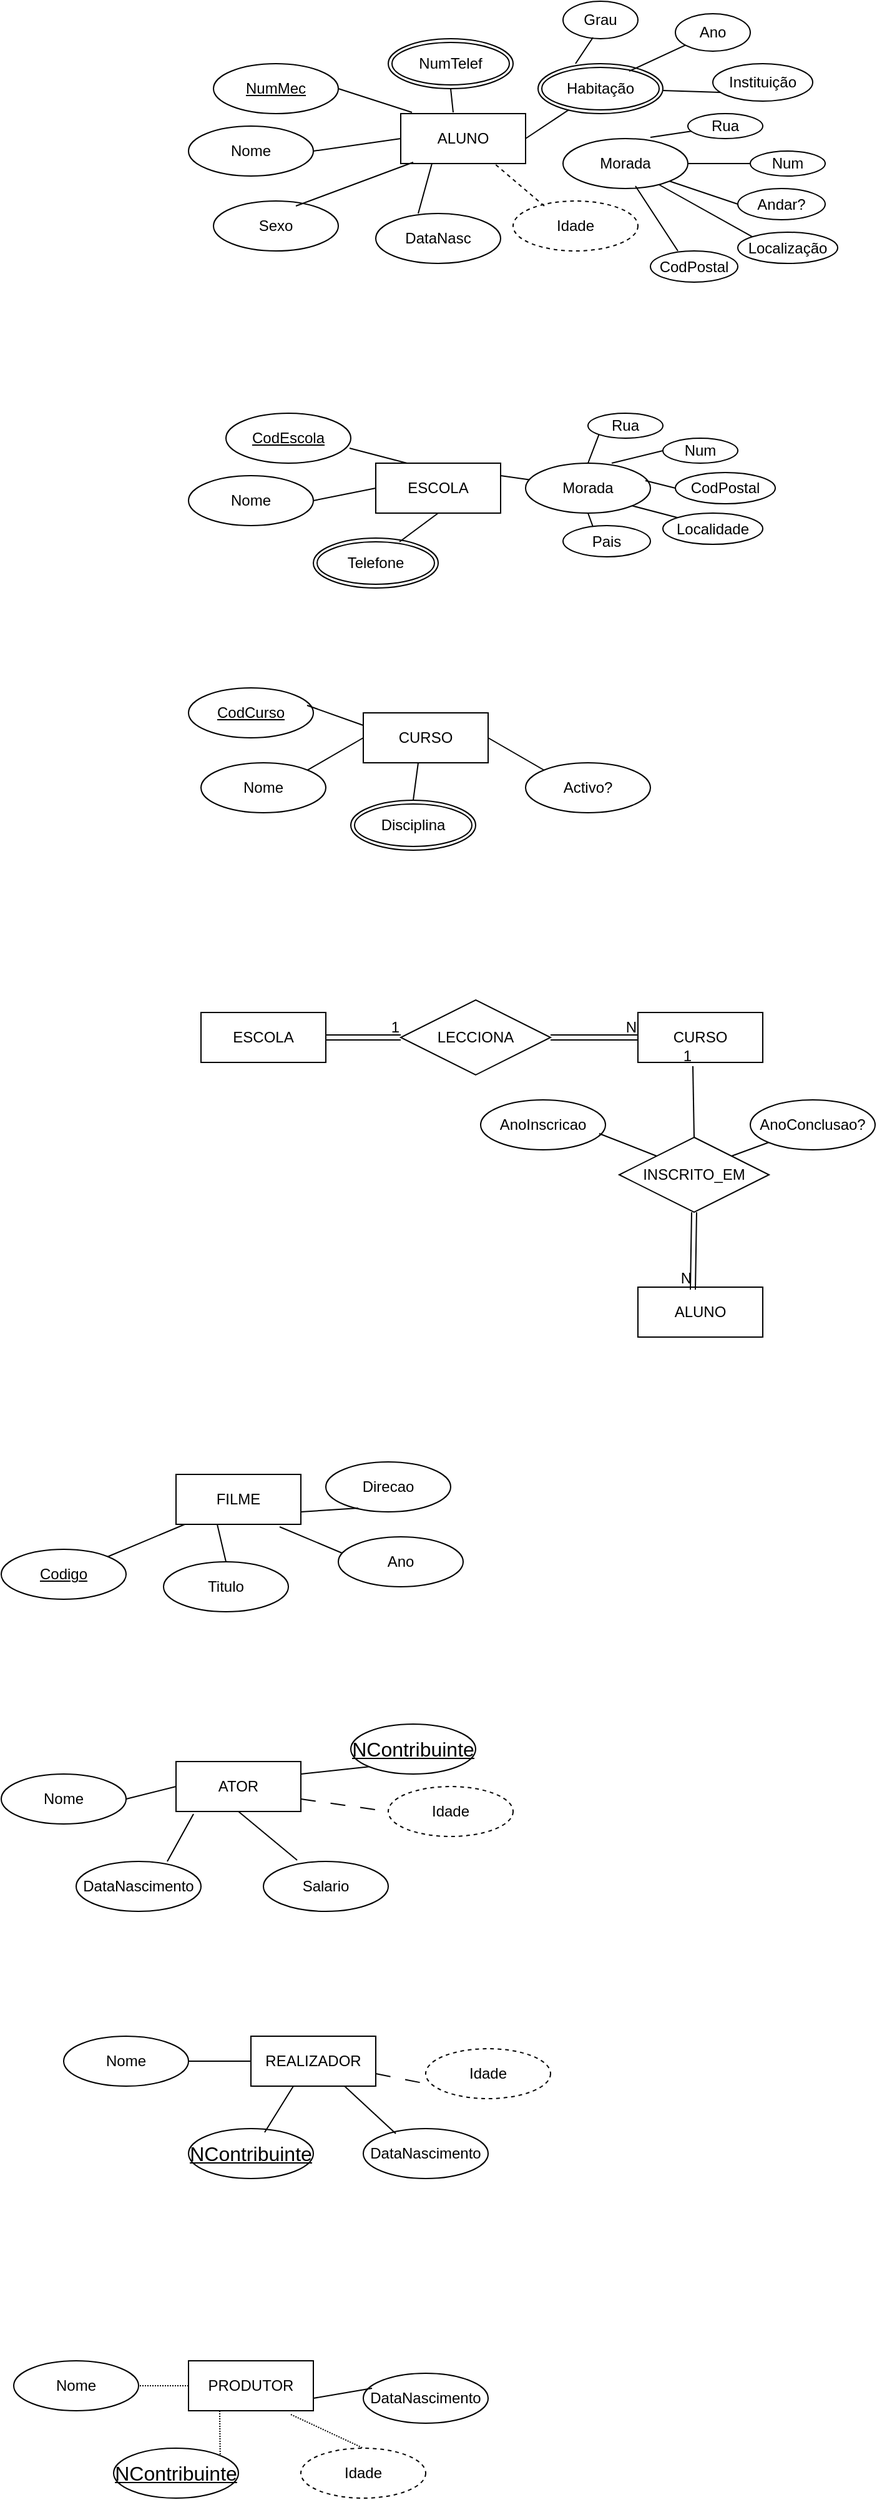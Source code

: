<mxfile version="24.7.17">
  <diagram name="Página-1" id="747kYmP7P1TnrGPusPLh">
    <mxGraphModel dx="1194" dy="760" grid="1" gridSize="10" guides="1" tooltips="1" connect="1" arrows="1" fold="1" page="1" pageScale="1" pageWidth="827" pageHeight="1169" math="0" shadow="0">
      <root>
        <mxCell id="0" />
        <mxCell id="1" parent="0" />
        <mxCell id="xxD-maHfD_Tf92AxqEWz-1" value="ALUNO" style="whiteSpace=wrap;html=1;align=center;" parent="1" vertex="1">
          <mxGeometry x="350" y="120" width="100" height="40" as="geometry" />
        </mxCell>
        <mxCell id="xxD-maHfD_Tf92AxqEWz-2" value="Nome" style="ellipse;whiteSpace=wrap;html=1;align=center;" parent="1" vertex="1">
          <mxGeometry x="180" y="130" width="100" height="40" as="geometry" />
        </mxCell>
        <mxCell id="xxD-maHfD_Tf92AxqEWz-3" value="NumMec" style="ellipse;whiteSpace=wrap;html=1;align=center;fontStyle=4;" parent="1" vertex="1">
          <mxGeometry x="200" y="80" width="100" height="40" as="geometry" />
        </mxCell>
        <mxCell id="xxD-maHfD_Tf92AxqEWz-5" value="Sexo" style="ellipse;whiteSpace=wrap;html=1;align=center;" parent="1" vertex="1">
          <mxGeometry x="200" y="190" width="100" height="40" as="geometry" />
        </mxCell>
        <mxCell id="xxD-maHfD_Tf92AxqEWz-6" value="DataNasc" style="ellipse;whiteSpace=wrap;html=1;align=center;" parent="1" vertex="1">
          <mxGeometry x="330" y="200" width="100" height="40" as="geometry" />
        </mxCell>
        <mxCell id="xxD-maHfD_Tf92AxqEWz-12" value="" style="endArrow=none;html=1;rounded=0;entryX=0;entryY=0.5;entryDx=0;entryDy=0;exitX=1;exitY=0.5;exitDx=0;exitDy=0;" parent="1" source="xxD-maHfD_Tf92AxqEWz-2" target="xxD-maHfD_Tf92AxqEWz-1" edge="1">
          <mxGeometry relative="1" as="geometry">
            <mxPoint x="260" y="180" as="sourcePoint" />
            <mxPoint x="420" y="180" as="targetPoint" />
          </mxGeometry>
        </mxCell>
        <mxCell id="xxD-maHfD_Tf92AxqEWz-14" value="" style="endArrow=none;html=1;rounded=0;exitX=0.66;exitY=0.1;exitDx=0;exitDy=0;exitPerimeter=0;entryX=0.1;entryY=0.975;entryDx=0;entryDy=0;entryPerimeter=0;" parent="1" source="xxD-maHfD_Tf92AxqEWz-5" target="xxD-maHfD_Tf92AxqEWz-1" edge="1">
          <mxGeometry relative="1" as="geometry">
            <mxPoint x="327.5" y="266" as="sourcePoint" />
            <mxPoint x="472.5" y="220" as="targetPoint" />
          </mxGeometry>
        </mxCell>
        <mxCell id="xxD-maHfD_Tf92AxqEWz-15" value="" style="endArrow=none;html=1;rounded=0;exitX=0.34;exitY=0;exitDx=0;exitDy=0;exitPerimeter=0;entryX=0.25;entryY=1;entryDx=0;entryDy=0;" parent="1" source="xxD-maHfD_Tf92AxqEWz-6" target="xxD-maHfD_Tf92AxqEWz-1" edge="1">
          <mxGeometry relative="1" as="geometry">
            <mxPoint x="519" y="220" as="sourcePoint" />
            <mxPoint x="490" y="140" as="targetPoint" />
          </mxGeometry>
        </mxCell>
        <mxCell id="xxD-maHfD_Tf92AxqEWz-16" value="" style="endArrow=none;html=1;rounded=0;entryX=0.09;entryY=-0.025;entryDx=0;entryDy=0;entryPerimeter=0;exitX=1;exitY=0.5;exitDx=0;exitDy=0;" parent="1" source="xxD-maHfD_Tf92AxqEWz-3" target="xxD-maHfD_Tf92AxqEWz-1" edge="1">
          <mxGeometry relative="1" as="geometry">
            <mxPoint x="260" y="230" as="sourcePoint" />
            <mxPoint x="271" y="150" as="targetPoint" />
          </mxGeometry>
        </mxCell>
        <mxCell id="xxD-maHfD_Tf92AxqEWz-19" value="Idade" style="ellipse;whiteSpace=wrap;html=1;align=center;dashed=1;" parent="1" vertex="1">
          <mxGeometry x="440" y="190" width="100" height="40" as="geometry" />
        </mxCell>
        <mxCell id="xxD-maHfD_Tf92AxqEWz-20" value="" style="endArrow=none;html=1;rounded=0;exitX=0.25;exitY=0.1;exitDx=0;exitDy=0;exitPerimeter=0;entryX=0.75;entryY=1;entryDx=0;entryDy=0;dashed=1;" parent="1" source="xxD-maHfD_Tf92AxqEWz-19" target="xxD-maHfD_Tf92AxqEWz-1" edge="1">
          <mxGeometry relative="1" as="geometry">
            <mxPoint x="470" y="200" as="sourcePoint" />
            <mxPoint x="481" y="160" as="targetPoint" />
          </mxGeometry>
        </mxCell>
        <mxCell id="xxD-maHfD_Tf92AxqEWz-21" value="NumTelef" style="ellipse;shape=doubleEllipse;margin=3;whiteSpace=wrap;html=1;align=center;" parent="1" vertex="1">
          <mxGeometry x="340" y="60" width="100" height="40" as="geometry" />
        </mxCell>
        <mxCell id="xxD-maHfD_Tf92AxqEWz-22" value="" style="endArrow=none;html=1;rounded=0;entryX=0.42;entryY=-0.025;entryDx=0;entryDy=0;entryPerimeter=0;exitX=0.5;exitY=1;exitDx=0;exitDy=0;" parent="1" source="xxD-maHfD_Tf92AxqEWz-21" target="xxD-maHfD_Tf92AxqEWz-1" edge="1">
          <mxGeometry relative="1" as="geometry">
            <mxPoint x="400" y="110" as="sourcePoint" />
            <mxPoint x="459" y="129" as="targetPoint" />
          </mxGeometry>
        </mxCell>
        <mxCell id="xxD-maHfD_Tf92AxqEWz-23" value="Habitação" style="ellipse;shape=doubleEllipse;margin=3;whiteSpace=wrap;html=1;align=center;" parent="1" vertex="1">
          <mxGeometry x="460" y="80" width="100" height="40" as="geometry" />
        </mxCell>
        <mxCell id="xxD-maHfD_Tf92AxqEWz-24" value="Grau" style="ellipse;whiteSpace=wrap;html=1;align=center;" parent="1" vertex="1">
          <mxGeometry x="480" y="30" width="60" height="30" as="geometry" />
        </mxCell>
        <mxCell id="xxD-maHfD_Tf92AxqEWz-25" value="Ano" style="ellipse;whiteSpace=wrap;html=1;align=center;" parent="1" vertex="1">
          <mxGeometry x="570" y="40" width="60" height="30" as="geometry" />
        </mxCell>
        <mxCell id="xxD-maHfD_Tf92AxqEWz-26" value="Instituição" style="ellipse;whiteSpace=wrap;html=1;align=center;" parent="1" vertex="1">
          <mxGeometry x="600" y="80" width="80" height="30" as="geometry" />
        </mxCell>
        <mxCell id="xxD-maHfD_Tf92AxqEWz-28" value="" style="endArrow=none;html=1;rounded=0;exitX=1;exitY=0.5;exitDx=0;exitDy=0;" parent="1" source="xxD-maHfD_Tf92AxqEWz-1" target="xxD-maHfD_Tf92AxqEWz-23" edge="1">
          <mxGeometry relative="1" as="geometry">
            <mxPoint x="466" y="150" as="sourcePoint" />
            <mxPoint x="560" y="115" as="targetPoint" />
          </mxGeometry>
        </mxCell>
        <mxCell id="xxD-maHfD_Tf92AxqEWz-29" value="" style="endArrow=none;html=1;rounded=0;exitX=0.3;exitY=0;exitDx=0;exitDy=0;entryX=0.4;entryY=0.967;entryDx=0;entryDy=0;entryPerimeter=0;exitPerimeter=0;" parent="1" source="xxD-maHfD_Tf92AxqEWz-23" target="xxD-maHfD_Tf92AxqEWz-24" edge="1">
          <mxGeometry relative="1" as="geometry">
            <mxPoint x="500" y="85" as="sourcePoint" />
            <mxPoint x="530" y="62" as="targetPoint" />
          </mxGeometry>
        </mxCell>
        <mxCell id="xxD-maHfD_Tf92AxqEWz-30" value="" style="endArrow=none;html=1;rounded=0;exitX=0.73;exitY=0.15;exitDx=0;exitDy=0;exitPerimeter=0;" parent="1" source="xxD-maHfD_Tf92AxqEWz-23" target="xxD-maHfD_Tf92AxqEWz-25" edge="1">
          <mxGeometry relative="1" as="geometry">
            <mxPoint x="538" y="85" as="sourcePoint" />
            <mxPoint x="560" y="64" as="targetPoint" />
          </mxGeometry>
        </mxCell>
        <mxCell id="xxD-maHfD_Tf92AxqEWz-31" value="" style="endArrow=none;html=1;rounded=0;entryX=0.075;entryY=0.767;entryDx=0;entryDy=0;entryPerimeter=0;" parent="1" source="xxD-maHfD_Tf92AxqEWz-23" target="xxD-maHfD_Tf92AxqEWz-26" edge="1">
          <mxGeometry relative="1" as="geometry">
            <mxPoint x="543" y="135" as="sourcePoint" />
            <mxPoint x="593" y="115" as="targetPoint" />
          </mxGeometry>
        </mxCell>
        <mxCell id="xxD-maHfD_Tf92AxqEWz-32" value="Morada" style="ellipse;whiteSpace=wrap;html=1;align=center;" parent="1" vertex="1">
          <mxGeometry x="480" y="140" width="100" height="40" as="geometry" />
        </mxCell>
        <mxCell id="xxD-maHfD_Tf92AxqEWz-33" value="Rua" style="ellipse;whiteSpace=wrap;html=1;align=center;" parent="1" vertex="1">
          <mxGeometry x="580" y="120" width="60" height="20" as="geometry" />
        </mxCell>
        <mxCell id="xxD-maHfD_Tf92AxqEWz-34" value="Num" style="ellipse;whiteSpace=wrap;html=1;align=center;" parent="1" vertex="1">
          <mxGeometry x="630" y="150" width="60" height="20" as="geometry" />
        </mxCell>
        <mxCell id="xxD-maHfD_Tf92AxqEWz-35" value="Andar?" style="ellipse;whiteSpace=wrap;html=1;align=center;" parent="1" vertex="1">
          <mxGeometry x="620" y="180" width="70" height="25" as="geometry" />
        </mxCell>
        <mxCell id="xxD-maHfD_Tf92AxqEWz-37" value="" style="endArrow=none;html=1;rounded=0;exitX=0.7;exitY=-0.025;exitDx=0;exitDy=0;exitPerimeter=0;" parent="1" source="xxD-maHfD_Tf92AxqEWz-32" target="xxD-maHfD_Tf92AxqEWz-33" edge="1">
          <mxGeometry relative="1" as="geometry">
            <mxPoint x="560" y="148.5" as="sourcePoint" />
            <mxPoint x="588" y="151.5" as="targetPoint" />
          </mxGeometry>
        </mxCell>
        <mxCell id="xxD-maHfD_Tf92AxqEWz-39" value="" style="endArrow=none;html=1;rounded=0;entryX=0;entryY=0.5;entryDx=0;entryDy=0;exitX=1;exitY=0.5;exitDx=0;exitDy=0;" parent="1" source="xxD-maHfD_Tf92AxqEWz-32" target="xxD-maHfD_Tf92AxqEWz-34" edge="1">
          <mxGeometry relative="1" as="geometry">
            <mxPoint x="580" y="167" as="sourcePoint" />
            <mxPoint x="608" y="170" as="targetPoint" />
          </mxGeometry>
        </mxCell>
        <mxCell id="xxD-maHfD_Tf92AxqEWz-40" value="" style="endArrow=none;html=1;rounded=0;entryX=0;entryY=0.5;entryDx=0;entryDy=0;exitX=1;exitY=1;exitDx=0;exitDy=0;" parent="1" source="xxD-maHfD_Tf92AxqEWz-32" target="xxD-maHfD_Tf92AxqEWz-35" edge="1">
          <mxGeometry relative="1" as="geometry">
            <mxPoint x="570" y="177" as="sourcePoint" />
            <mxPoint x="598" y="180" as="targetPoint" />
          </mxGeometry>
        </mxCell>
        <mxCell id="xxD-maHfD_Tf92AxqEWz-41" value="Localização" style="ellipse;whiteSpace=wrap;html=1;align=center;" parent="1" vertex="1">
          <mxGeometry x="620" y="215" width="80" height="25" as="geometry" />
        </mxCell>
        <mxCell id="xxD-maHfD_Tf92AxqEWz-42" value="CodPostal" style="ellipse;whiteSpace=wrap;html=1;align=center;" parent="1" vertex="1">
          <mxGeometry x="550" y="230" width="70" height="25" as="geometry" />
        </mxCell>
        <mxCell id="xxD-maHfD_Tf92AxqEWz-43" value="" style="endArrow=none;html=1;rounded=0;entryX=0;entryY=0;entryDx=0;entryDy=0;exitX=0.77;exitY=0.925;exitDx=0;exitDy=0;exitPerimeter=0;" parent="1" source="xxD-maHfD_Tf92AxqEWz-32" target="xxD-maHfD_Tf92AxqEWz-41" edge="1">
          <mxGeometry relative="1" as="geometry">
            <mxPoint x="557.5" y="181" as="sourcePoint" />
            <mxPoint x="612.5" y="200" as="targetPoint" />
          </mxGeometry>
        </mxCell>
        <mxCell id="xxD-maHfD_Tf92AxqEWz-44" value="" style="endArrow=none;html=1;rounded=0;entryX=0.314;entryY=0;entryDx=0;entryDy=0;exitX=0.58;exitY=0.95;exitDx=0;exitDy=0;exitPerimeter=0;entryPerimeter=0;" parent="1" source="xxD-maHfD_Tf92AxqEWz-32" target="xxD-maHfD_Tf92AxqEWz-42" edge="1">
          <mxGeometry relative="1" as="geometry">
            <mxPoint x="560" y="205" as="sourcePoint" />
            <mxPoint x="615" y="224" as="targetPoint" />
          </mxGeometry>
        </mxCell>
        <mxCell id="xxD-maHfD_Tf92AxqEWz-45" value="ESCOLA" style="whiteSpace=wrap;html=1;align=center;" parent="1" vertex="1">
          <mxGeometry x="330" y="400" width="100" height="40" as="geometry" />
        </mxCell>
        <mxCell id="xxD-maHfD_Tf92AxqEWz-46" value="CodEscola" style="ellipse;whiteSpace=wrap;html=1;align=center;fontStyle=4;" parent="1" vertex="1">
          <mxGeometry x="210" y="360" width="100" height="40" as="geometry" />
        </mxCell>
        <mxCell id="xxD-maHfD_Tf92AxqEWz-47" value="Nome" style="ellipse;whiteSpace=wrap;html=1;align=center;" parent="1" vertex="1">
          <mxGeometry x="180" y="410" width="100" height="40" as="geometry" />
        </mxCell>
        <mxCell id="xxD-maHfD_Tf92AxqEWz-48" value="Telefone" style="ellipse;shape=doubleEllipse;margin=3;whiteSpace=wrap;html=1;align=center;" parent="1" vertex="1">
          <mxGeometry x="280" y="460" width="100" height="40" as="geometry" />
        </mxCell>
        <mxCell id="xxD-maHfD_Tf92AxqEWz-49" value="Morada" style="ellipse;whiteSpace=wrap;html=1;align=center;" parent="1" vertex="1">
          <mxGeometry x="450" y="400" width="100" height="40" as="geometry" />
        </mxCell>
        <mxCell id="xxD-maHfD_Tf92AxqEWz-50" value="Rua" style="ellipse;whiteSpace=wrap;html=1;align=center;" parent="1" vertex="1">
          <mxGeometry x="500" y="360" width="60" height="20" as="geometry" />
        </mxCell>
        <mxCell id="xxD-maHfD_Tf92AxqEWz-51" value="Num" style="ellipse;whiteSpace=wrap;html=1;align=center;" parent="1" vertex="1">
          <mxGeometry x="560" y="380" width="60" height="20" as="geometry" />
        </mxCell>
        <mxCell id="xxD-maHfD_Tf92AxqEWz-52" value="CodPostal" style="ellipse;whiteSpace=wrap;html=1;align=center;" parent="1" vertex="1">
          <mxGeometry x="570" y="407.5" width="80" height="25" as="geometry" />
        </mxCell>
        <mxCell id="xxD-maHfD_Tf92AxqEWz-54" value="Localidade" style="ellipse;whiteSpace=wrap;html=1;align=center;" parent="1" vertex="1">
          <mxGeometry x="560" y="440" width="80" height="25" as="geometry" />
        </mxCell>
        <mxCell id="xxD-maHfD_Tf92AxqEWz-55" value="Pais" style="ellipse;whiteSpace=wrap;html=1;align=center;" parent="1" vertex="1">
          <mxGeometry x="480" y="450" width="70" height="25" as="geometry" />
        </mxCell>
        <mxCell id="xxD-maHfD_Tf92AxqEWz-56" value="CURSO" style="whiteSpace=wrap;html=1;align=center;" parent="1" vertex="1">
          <mxGeometry x="320" y="600" width="100" height="40" as="geometry" />
        </mxCell>
        <mxCell id="xxD-maHfD_Tf92AxqEWz-57" value="CodCurso" style="ellipse;whiteSpace=wrap;html=1;align=center;fontStyle=4;" parent="1" vertex="1">
          <mxGeometry x="180" y="580" width="100" height="40" as="geometry" />
        </mxCell>
        <mxCell id="xxD-maHfD_Tf92AxqEWz-58" value="Nome" style="ellipse;whiteSpace=wrap;html=1;align=center;" parent="1" vertex="1">
          <mxGeometry x="190" y="640" width="100" height="40" as="geometry" />
        </mxCell>
        <mxCell id="xxD-maHfD_Tf92AxqEWz-59" value="Disciplina" style="ellipse;shape=doubleEllipse;margin=3;whiteSpace=wrap;html=1;align=center;" parent="1" vertex="1">
          <mxGeometry x="310" y="670" width="100" height="40" as="geometry" />
        </mxCell>
        <mxCell id="xxD-maHfD_Tf92AxqEWz-60" value="Activo?" style="ellipse;whiteSpace=wrap;html=1;align=center;" parent="1" vertex="1">
          <mxGeometry x="450" y="640" width="100" height="40" as="geometry" />
        </mxCell>
        <mxCell id="xxD-maHfD_Tf92AxqEWz-61" value="" style="endArrow=none;html=1;rounded=0;entryX=0.25;entryY=0;entryDx=0;entryDy=0;exitX=0.99;exitY=0.7;exitDx=0;exitDy=0;exitPerimeter=0;" parent="1" source="xxD-maHfD_Tf92AxqEWz-46" target="xxD-maHfD_Tf92AxqEWz-45" edge="1">
          <mxGeometry relative="1" as="geometry">
            <mxPoint x="190" y="407.5" as="sourcePoint" />
            <mxPoint x="350" y="407.5" as="targetPoint" />
          </mxGeometry>
        </mxCell>
        <mxCell id="xxD-maHfD_Tf92AxqEWz-62" value="" style="endArrow=none;html=1;rounded=0;exitX=1;exitY=0.25;exitDx=0;exitDy=0;" parent="1" source="xxD-maHfD_Tf92AxqEWz-45" target="xxD-maHfD_Tf92AxqEWz-49" edge="1">
          <mxGeometry relative="1" as="geometry">
            <mxPoint x="420" y="420.5" as="sourcePoint" />
            <mxPoint x="466" y="432.5" as="targetPoint" />
          </mxGeometry>
        </mxCell>
        <mxCell id="xxD-maHfD_Tf92AxqEWz-63" value="" style="endArrow=none;html=1;rounded=0;entryX=0.5;entryY=1;entryDx=0;entryDy=0;exitX=0.69;exitY=0.075;exitDx=0;exitDy=0;exitPerimeter=0;" parent="1" source="xxD-maHfD_Tf92AxqEWz-48" target="xxD-maHfD_Tf92AxqEWz-45" edge="1">
          <mxGeometry relative="1" as="geometry">
            <mxPoint x="364" y="456.5" as="sourcePoint" />
            <mxPoint x="410" y="468.5" as="targetPoint" />
          </mxGeometry>
        </mxCell>
        <mxCell id="xxD-maHfD_Tf92AxqEWz-64" value="" style="endArrow=none;html=1;rounded=0;entryX=0;entryY=0.5;entryDx=0;entryDy=0;exitX=1;exitY=0.5;exitDx=0;exitDy=0;" parent="1" source="xxD-maHfD_Tf92AxqEWz-47" target="xxD-maHfD_Tf92AxqEWz-45" edge="1">
          <mxGeometry relative="1" as="geometry">
            <mxPoint x="294" y="432.5" as="sourcePoint" />
            <mxPoint x="340" y="444.5" as="targetPoint" />
            <Array as="points" />
          </mxGeometry>
        </mxCell>
        <mxCell id="xxD-maHfD_Tf92AxqEWz-65" value="" style="endArrow=none;html=1;rounded=0;exitX=0;exitY=1;exitDx=0;exitDy=0;entryX=0.5;entryY=0;entryDx=0;entryDy=0;" parent="1" source="xxD-maHfD_Tf92AxqEWz-50" target="xxD-maHfD_Tf92AxqEWz-49" edge="1">
          <mxGeometry relative="1" as="geometry">
            <mxPoint x="488.5" y="388.5" as="sourcePoint" />
            <mxPoint x="511.5" y="391.5" as="targetPoint" />
          </mxGeometry>
        </mxCell>
        <mxCell id="xxD-maHfD_Tf92AxqEWz-66" value="" style="endArrow=none;html=1;rounded=0;exitX=0.5;exitY=1;exitDx=0;exitDy=0;entryX=0.343;entryY=0.04;entryDx=0;entryDy=0;entryPerimeter=0;" parent="1" source="xxD-maHfD_Tf92AxqEWz-49" target="xxD-maHfD_Tf92AxqEWz-55" edge="1">
          <mxGeometry relative="1" as="geometry">
            <mxPoint x="480" y="447" as="sourcePoint" />
            <mxPoint x="503" y="450" as="targetPoint" />
          </mxGeometry>
        </mxCell>
        <mxCell id="xxD-maHfD_Tf92AxqEWz-67" value="" style="endArrow=none;html=1;rounded=0;exitX=0;exitY=0.5;exitDx=0;exitDy=0;entryX=0.69;entryY=0;entryDx=0;entryDy=0;entryPerimeter=0;" parent="1" source="xxD-maHfD_Tf92AxqEWz-51" target="xxD-maHfD_Tf92AxqEWz-49" edge="1">
          <mxGeometry relative="1" as="geometry">
            <mxPoint x="519" y="387" as="sourcePoint" />
            <mxPoint x="510" y="410" as="targetPoint" />
          </mxGeometry>
        </mxCell>
        <mxCell id="xxD-maHfD_Tf92AxqEWz-68" value="" style="endArrow=none;html=1;rounded=0;exitX=0;exitY=0.5;exitDx=0;exitDy=0;entryX=0.96;entryY=0.35;entryDx=0;entryDy=0;entryPerimeter=0;" parent="1" source="xxD-maHfD_Tf92AxqEWz-52" target="xxD-maHfD_Tf92AxqEWz-49" edge="1">
          <mxGeometry relative="1" as="geometry">
            <mxPoint x="570" y="400" as="sourcePoint" />
            <mxPoint x="529" y="410" as="targetPoint" />
          </mxGeometry>
        </mxCell>
        <mxCell id="xxD-maHfD_Tf92AxqEWz-69" value="" style="endArrow=none;html=1;rounded=0;exitX=0;exitY=0;exitDx=0;exitDy=0;entryX=1;entryY=1;entryDx=0;entryDy=0;" parent="1" source="xxD-maHfD_Tf92AxqEWz-54" target="xxD-maHfD_Tf92AxqEWz-49" edge="1">
          <mxGeometry relative="1" as="geometry">
            <mxPoint x="580" y="430" as="sourcePoint" />
            <mxPoint x="556" y="424" as="targetPoint" />
          </mxGeometry>
        </mxCell>
        <mxCell id="xxD-maHfD_Tf92AxqEWz-70" value="" style="endArrow=none;html=1;rounded=0;entryX=0;entryY=0.25;entryDx=0;entryDy=0;exitX=0.95;exitY=0.35;exitDx=0;exitDy=0;exitPerimeter=0;" parent="1" source="xxD-maHfD_Tf92AxqEWz-57" target="xxD-maHfD_Tf92AxqEWz-56" edge="1">
          <mxGeometry relative="1" as="geometry">
            <mxPoint x="280" y="600" as="sourcePoint" />
            <mxPoint x="330" y="590" as="targetPoint" />
            <Array as="points" />
          </mxGeometry>
        </mxCell>
        <mxCell id="xxD-maHfD_Tf92AxqEWz-71" value="" style="endArrow=none;html=1;rounded=0;entryX=0;entryY=0.5;entryDx=0;entryDy=0;exitX=1;exitY=0;exitDx=0;exitDy=0;" parent="1" source="xxD-maHfD_Tf92AxqEWz-58" target="xxD-maHfD_Tf92AxqEWz-56" edge="1">
          <mxGeometry relative="1" as="geometry">
            <mxPoint x="285" y="604" as="sourcePoint" />
            <mxPoint x="330" y="620" as="targetPoint" />
            <Array as="points" />
          </mxGeometry>
        </mxCell>
        <mxCell id="xxD-maHfD_Tf92AxqEWz-72" value="" style="endArrow=none;html=1;rounded=0;entryX=0.44;entryY=1;entryDx=0;entryDy=0;exitX=0.5;exitY=0;exitDx=0;exitDy=0;entryPerimeter=0;" parent="1" source="xxD-maHfD_Tf92AxqEWz-59" target="xxD-maHfD_Tf92AxqEWz-56" edge="1">
          <mxGeometry relative="1" as="geometry">
            <mxPoint x="285" y="656" as="sourcePoint" />
            <mxPoint x="330" y="630" as="targetPoint" />
            <Array as="points" />
          </mxGeometry>
        </mxCell>
        <mxCell id="xxD-maHfD_Tf92AxqEWz-73" value="" style="endArrow=none;html=1;rounded=0;entryX=1;entryY=0.5;entryDx=0;entryDy=0;" parent="1" target="xxD-maHfD_Tf92AxqEWz-56" edge="1">
          <mxGeometry relative="1" as="geometry">
            <mxPoint x="465" y="646" as="sourcePoint" />
            <mxPoint x="374" y="650" as="targetPoint" />
            <Array as="points" />
          </mxGeometry>
        </mxCell>
        <mxCell id="IsU2ZAJ53OdZVp_Fnoo3-3" value="CURSO" style="whiteSpace=wrap;html=1;align=center;" parent="1" vertex="1">
          <mxGeometry x="540" y="840" width="100" height="40" as="geometry" />
        </mxCell>
        <mxCell id="IsU2ZAJ53OdZVp_Fnoo3-4" value="ESCOLA" style="whiteSpace=wrap;html=1;align=center;" parent="1" vertex="1">
          <mxGeometry x="190" y="840" width="100" height="40" as="geometry" />
        </mxCell>
        <mxCell id="IsU2ZAJ53OdZVp_Fnoo3-5" value="LECCIONA" style="shape=rhombus;perimeter=rhombusPerimeter;whiteSpace=wrap;html=1;align=center;" parent="1" vertex="1">
          <mxGeometry x="350" y="830" width="120" height="60" as="geometry" />
        </mxCell>
        <mxCell id="IsU2ZAJ53OdZVp_Fnoo3-6" value="INSCRITO_EM" style="shape=rhombus;perimeter=rhombusPerimeter;whiteSpace=wrap;html=1;align=center;" parent="1" vertex="1">
          <mxGeometry x="525" y="940" width="120" height="60" as="geometry" />
        </mxCell>
        <mxCell id="IsU2ZAJ53OdZVp_Fnoo3-7" value="AnoInscricao" style="ellipse;whiteSpace=wrap;html=1;align=center;" parent="1" vertex="1">
          <mxGeometry x="414" y="910" width="100" height="40" as="geometry" />
        </mxCell>
        <mxCell id="IsU2ZAJ53OdZVp_Fnoo3-8" value="AnoConclusao?" style="ellipse;whiteSpace=wrap;html=1;align=center;" parent="1" vertex="1">
          <mxGeometry x="630" y="910" width="100" height="40" as="geometry" />
        </mxCell>
        <mxCell id="IsU2ZAJ53OdZVp_Fnoo3-9" value="ALUNO" style="whiteSpace=wrap;html=1;align=center;" parent="1" vertex="1">
          <mxGeometry x="540" y="1060" width="100" height="40" as="geometry" />
        </mxCell>
        <mxCell id="IsU2ZAJ53OdZVp_Fnoo3-10" value="" style="endArrow=none;html=1;rounded=0;entryX=0;entryY=0;entryDx=0;entryDy=0;exitX=0.95;exitY=0.675;exitDx=0;exitDy=0;exitPerimeter=0;" parent="1" source="IsU2ZAJ53OdZVp_Fnoo3-7" target="IsU2ZAJ53OdZVp_Fnoo3-6" edge="1">
          <mxGeometry relative="1" as="geometry">
            <mxPoint x="500" y="966" as="sourcePoint" />
            <mxPoint x="545" y="940" as="targetPoint" />
            <Array as="points" />
          </mxGeometry>
        </mxCell>
        <mxCell id="IsU2ZAJ53OdZVp_Fnoo3-11" value="" style="endArrow=none;html=1;rounded=0;entryX=0;entryY=1;entryDx=0;entryDy=0;exitX=1;exitY=0;exitDx=0;exitDy=0;" parent="1" source="IsU2ZAJ53OdZVp_Fnoo3-6" target="IsU2ZAJ53OdZVp_Fnoo3-8" edge="1">
          <mxGeometry relative="1" as="geometry">
            <mxPoint x="620" y="950" as="sourcePoint" />
            <mxPoint x="695" y="965" as="targetPoint" />
            <Array as="points" />
          </mxGeometry>
        </mxCell>
        <mxCell id="IsU2ZAJ53OdZVp_Fnoo3-17" value="" style="shape=link;html=1;rounded=0;exitX=0.5;exitY=1;exitDx=0;exitDy=0;entryX=0.44;entryY=0.05;entryDx=0;entryDy=0;entryPerimeter=0;" parent="1" source="IsU2ZAJ53OdZVp_Fnoo3-6" target="IsU2ZAJ53OdZVp_Fnoo3-9" edge="1">
          <mxGeometry relative="1" as="geometry">
            <mxPoint x="620" y="1000" as="sourcePoint" />
            <mxPoint x="585" y="1060" as="targetPoint" />
          </mxGeometry>
        </mxCell>
        <mxCell id="IsU2ZAJ53OdZVp_Fnoo3-18" value="N" style="resizable=0;html=1;whiteSpace=wrap;align=right;verticalAlign=bottom;" parent="IsU2ZAJ53OdZVp_Fnoo3-17" connectable="0" vertex="1">
          <mxGeometry x="1" relative="1" as="geometry" />
        </mxCell>
        <mxCell id="IsU2ZAJ53OdZVp_Fnoo3-21" value="" style="shape=link;html=1;rounded=0;exitX=1;exitY=0.5;exitDx=0;exitDy=0;entryX=0;entryY=0.5;entryDx=0;entryDy=0;" parent="1" source="IsU2ZAJ53OdZVp_Fnoo3-4" target="IsU2ZAJ53OdZVp_Fnoo3-5" edge="1">
          <mxGeometry relative="1" as="geometry">
            <mxPoint x="280" y="859.5" as="sourcePoint" />
            <mxPoint x="350" y="860" as="targetPoint" />
          </mxGeometry>
        </mxCell>
        <mxCell id="IsU2ZAJ53OdZVp_Fnoo3-22" value="1" style="resizable=0;html=1;whiteSpace=wrap;align=right;verticalAlign=bottom;" parent="IsU2ZAJ53OdZVp_Fnoo3-21" connectable="0" vertex="1">
          <mxGeometry x="1" relative="1" as="geometry" />
        </mxCell>
        <mxCell id="IsU2ZAJ53OdZVp_Fnoo3-23" value="" style="endArrow=none;html=1;rounded=0;exitX=0.5;exitY=0;exitDx=0;exitDy=0;entryX=0.44;entryY=1.075;entryDx=0;entryDy=0;entryPerimeter=0;" parent="1" source="IsU2ZAJ53OdZVp_Fnoo3-6" target="IsU2ZAJ53OdZVp_Fnoo3-3" edge="1">
          <mxGeometry relative="1" as="geometry">
            <mxPoint x="589.5" y="950" as="sourcePoint" />
            <mxPoint x="600" y="900" as="targetPoint" />
          </mxGeometry>
        </mxCell>
        <mxCell id="IsU2ZAJ53OdZVp_Fnoo3-24" value="1" style="resizable=0;html=1;whiteSpace=wrap;align=right;verticalAlign=bottom;" parent="IsU2ZAJ53OdZVp_Fnoo3-23" connectable="0" vertex="1">
          <mxGeometry x="1" relative="1" as="geometry" />
        </mxCell>
        <mxCell id="IsU2ZAJ53OdZVp_Fnoo3-25" value="" style="shape=link;html=1;rounded=0;entryX=0;entryY=0.5;entryDx=0;entryDy=0;exitX=1;exitY=0.5;exitDx=0;exitDy=0;" parent="1" source="IsU2ZAJ53OdZVp_Fnoo3-5" target="IsU2ZAJ53OdZVp_Fnoo3-3" edge="1">
          <mxGeometry relative="1" as="geometry">
            <mxPoint x="475" y="859.5" as="sourcePoint" />
            <mxPoint x="545" y="859.5" as="targetPoint" />
          </mxGeometry>
        </mxCell>
        <mxCell id="IsU2ZAJ53OdZVp_Fnoo3-26" value="N" style="resizable=0;html=1;whiteSpace=wrap;align=right;verticalAlign=bottom;" parent="IsU2ZAJ53OdZVp_Fnoo3-25" connectable="0" vertex="1">
          <mxGeometry x="1" relative="1" as="geometry" />
        </mxCell>
        <mxCell id="2q9RlawwMdvLMFqFtmvz-1" value="FILME" style="whiteSpace=wrap;html=1;align=center;" vertex="1" parent="1">
          <mxGeometry x="170" y="1210" width="100" height="40" as="geometry" />
        </mxCell>
        <mxCell id="2q9RlawwMdvLMFqFtmvz-2" value="Codigo" style="ellipse;whiteSpace=wrap;html=1;align=center;fontStyle=4;" vertex="1" parent="1">
          <mxGeometry x="30" y="1270" width="100" height="40" as="geometry" />
        </mxCell>
        <mxCell id="2q9RlawwMdvLMFqFtmvz-3" value="Titulo" style="ellipse;whiteSpace=wrap;html=1;align=center;" vertex="1" parent="1">
          <mxGeometry x="160" y="1280" width="100" height="40" as="geometry" />
        </mxCell>
        <mxCell id="2q9RlawwMdvLMFqFtmvz-4" value="Ano" style="ellipse;whiteSpace=wrap;html=1;align=center;" vertex="1" parent="1">
          <mxGeometry x="300" y="1260" width="100" height="40" as="geometry" />
        </mxCell>
        <mxCell id="2q9RlawwMdvLMFqFtmvz-5" value="Direcao" style="ellipse;whiteSpace=wrap;html=1;align=center;" vertex="1" parent="1">
          <mxGeometry x="290" y="1200" width="100" height="40" as="geometry" />
        </mxCell>
        <mxCell id="2q9RlawwMdvLMFqFtmvz-6" value="ATOR" style="whiteSpace=wrap;html=1;align=center;" vertex="1" parent="1">
          <mxGeometry x="170" y="1440" width="100" height="40" as="geometry" />
        </mxCell>
        <mxCell id="2q9RlawwMdvLMFqFtmvz-8" value="Salario" style="ellipse;whiteSpace=wrap;html=1;align=center;" vertex="1" parent="1">
          <mxGeometry x="240" y="1520" width="100" height="40" as="geometry" />
        </mxCell>
        <mxCell id="2q9RlawwMdvLMFqFtmvz-9" value="DataNascimento" style="ellipse;whiteSpace=wrap;html=1;align=center;" vertex="1" parent="1">
          <mxGeometry x="90" y="1520" width="100" height="40" as="geometry" />
        </mxCell>
        <mxCell id="2q9RlawwMdvLMFqFtmvz-10" value="Nome" style="ellipse;whiteSpace=wrap;html=1;align=center;" vertex="1" parent="1">
          <mxGeometry x="30" y="1450" width="100" height="40" as="geometry" />
        </mxCell>
        <mxCell id="2q9RlawwMdvLMFqFtmvz-11" value="Idade" style="ellipse;whiteSpace=wrap;html=1;align=center;dashed=1;" vertex="1" parent="1">
          <mxGeometry x="340" y="1460" width="100" height="40" as="geometry" />
        </mxCell>
        <mxCell id="2q9RlawwMdvLMFqFtmvz-12" value="&lt;u&gt;&lt;span style=&quot;font-size:12.0pt;font-family:&amp;quot;Calibri&amp;quot;,sans-serif;&lt;br/&gt;mso-fareast-font-family:Calibri;mso-ansi-language:PT;mso-fareast-language:PT;&lt;br/&gt;mso-bidi-language:AR-SA&quot;&gt;NContribuinte&lt;/span&gt;&lt;/u&gt;" style="ellipse;whiteSpace=wrap;html=1;align=center;fontStyle=4;" vertex="1" parent="1">
          <mxGeometry x="310" y="1410" width="100" height="40" as="geometry" />
        </mxCell>
        <mxCell id="2q9RlawwMdvLMFqFtmvz-13" value="" style="endArrow=none;html=1;rounded=0;exitX=0;exitY=0.5;exitDx=0;exitDy=0;entryX=1;entryY=0.5;entryDx=0;entryDy=0;" edge="1" parent="1" source="2q9RlawwMdvLMFqFtmvz-6" target="2q9RlawwMdvLMFqFtmvz-10">
          <mxGeometry relative="1" as="geometry">
            <mxPoint x="330" y="1440" as="sourcePoint" />
            <mxPoint x="490" y="1440" as="targetPoint" />
          </mxGeometry>
        </mxCell>
        <mxCell id="2q9RlawwMdvLMFqFtmvz-14" value="" style="endArrow=none;html=1;rounded=0;exitX=0.14;exitY=1.05;exitDx=0;exitDy=0;entryX=0.73;entryY=0;entryDx=0;entryDy=0;exitPerimeter=0;entryPerimeter=0;" edge="1" parent="1" source="2q9RlawwMdvLMFqFtmvz-6" target="2q9RlawwMdvLMFqFtmvz-9">
          <mxGeometry relative="1" as="geometry">
            <mxPoint x="180" y="1470" as="sourcePoint" />
            <mxPoint x="140" y="1480" as="targetPoint" />
          </mxGeometry>
        </mxCell>
        <mxCell id="2q9RlawwMdvLMFqFtmvz-15" value="" style="endArrow=none;html=1;rounded=0;exitX=0.5;exitY=1;exitDx=0;exitDy=0;entryX=0.27;entryY=-0.025;entryDx=0;entryDy=0;entryPerimeter=0;" edge="1" parent="1" source="2q9RlawwMdvLMFqFtmvz-6" target="2q9RlawwMdvLMFqFtmvz-8">
          <mxGeometry relative="1" as="geometry">
            <mxPoint x="194" y="1492" as="sourcePoint" />
            <mxPoint x="173" y="1530" as="targetPoint" />
          </mxGeometry>
        </mxCell>
        <mxCell id="2q9RlawwMdvLMFqFtmvz-16" value="" style="endArrow=none;html=1;rounded=0;exitX=1;exitY=0.75;exitDx=0;exitDy=0;entryX=0;entryY=0.5;entryDx=0;entryDy=0;dashed=1;dashPattern=12 12;" edge="1" parent="1" source="2q9RlawwMdvLMFqFtmvz-6" target="2q9RlawwMdvLMFqFtmvz-11">
          <mxGeometry relative="1" as="geometry">
            <mxPoint x="204" y="1502" as="sourcePoint" />
            <mxPoint x="183" y="1540" as="targetPoint" />
          </mxGeometry>
        </mxCell>
        <mxCell id="2q9RlawwMdvLMFqFtmvz-17" value="" style="endArrow=none;html=1;rounded=0;exitX=1;exitY=0.25;exitDx=0;exitDy=0;entryX=0;entryY=1;entryDx=0;entryDy=0;" edge="1" parent="1" source="2q9RlawwMdvLMFqFtmvz-6" target="2q9RlawwMdvLMFqFtmvz-12">
          <mxGeometry relative="1" as="geometry">
            <mxPoint x="280" y="1480" as="sourcePoint" />
            <mxPoint x="350" y="1490" as="targetPoint" />
          </mxGeometry>
        </mxCell>
        <mxCell id="2q9RlawwMdvLMFqFtmvz-18" value="" style="endArrow=none;html=1;rounded=0;exitX=0.33;exitY=1;exitDx=0;exitDy=0;exitPerimeter=0;entryX=0.5;entryY=0;entryDx=0;entryDy=0;" edge="1" parent="1" source="2q9RlawwMdvLMFqFtmvz-1" target="2q9RlawwMdvLMFqFtmvz-3">
          <mxGeometry relative="1" as="geometry">
            <mxPoint x="330" y="1440" as="sourcePoint" />
            <mxPoint x="490" y="1440" as="targetPoint" />
          </mxGeometry>
        </mxCell>
        <mxCell id="2q9RlawwMdvLMFqFtmvz-19" value="" style="endArrow=none;html=1;rounded=0;exitX=0.07;exitY=1;exitDx=0;exitDy=0;exitPerimeter=0;entryX=1;entryY=0;entryDx=0;entryDy=0;" edge="1" parent="1" source="2q9RlawwMdvLMFqFtmvz-1" target="2q9RlawwMdvLMFqFtmvz-2">
          <mxGeometry relative="1" as="geometry">
            <mxPoint x="213" y="1260" as="sourcePoint" />
            <mxPoint x="220" y="1290" as="targetPoint" />
          </mxGeometry>
        </mxCell>
        <mxCell id="2q9RlawwMdvLMFqFtmvz-20" value="" style="endArrow=none;html=1;rounded=0;exitX=0.83;exitY=1.05;exitDx=0;exitDy=0;exitPerimeter=0;entryX=0.03;entryY=0.325;entryDx=0;entryDy=0;entryPerimeter=0;" edge="1" parent="1" source="2q9RlawwMdvLMFqFtmvz-1" target="2q9RlawwMdvLMFqFtmvz-4">
          <mxGeometry relative="1" as="geometry">
            <mxPoint x="187" y="1260" as="sourcePoint" />
            <mxPoint x="125" y="1286" as="targetPoint" />
          </mxGeometry>
        </mxCell>
        <mxCell id="2q9RlawwMdvLMFqFtmvz-21" value="" style="endArrow=none;html=1;rounded=0;exitX=1;exitY=0.75;exitDx=0;exitDy=0;entryX=0.26;entryY=0.925;entryDx=0;entryDy=0;entryPerimeter=0;" edge="1" parent="1" source="2q9RlawwMdvLMFqFtmvz-1" target="2q9RlawwMdvLMFqFtmvz-5">
          <mxGeometry relative="1" as="geometry">
            <mxPoint x="263" y="1262" as="sourcePoint" />
            <mxPoint x="313" y="1283" as="targetPoint" />
          </mxGeometry>
        </mxCell>
        <mxCell id="2q9RlawwMdvLMFqFtmvz-22" value="REALIZADOR" style="whiteSpace=wrap;html=1;align=center;" vertex="1" parent="1">
          <mxGeometry x="230" y="1660" width="100" height="40" as="geometry" />
        </mxCell>
        <mxCell id="2q9RlawwMdvLMFqFtmvz-23" value="Nome" style="ellipse;whiteSpace=wrap;html=1;align=center;" vertex="1" parent="1">
          <mxGeometry x="80" y="1660" width="100" height="40" as="geometry" />
        </mxCell>
        <mxCell id="2q9RlawwMdvLMFqFtmvz-24" value="&lt;u&gt;&lt;span style=&quot;font-size: 12pt; font-family: Calibri, sans-serif;&quot;&gt;NContribuinte&lt;/span&gt;&lt;/u&gt;" style="ellipse;whiteSpace=wrap;html=1;align=center;fontStyle=4;" vertex="1" parent="1">
          <mxGeometry x="180" y="1734" width="100" height="40" as="geometry" />
        </mxCell>
        <mxCell id="2q9RlawwMdvLMFqFtmvz-25" value="DataNascimento" style="ellipse;whiteSpace=wrap;html=1;align=center;" vertex="1" parent="1">
          <mxGeometry x="320" y="1734" width="100" height="40" as="geometry" />
        </mxCell>
        <mxCell id="2q9RlawwMdvLMFqFtmvz-26" value="Idade" style="ellipse;whiteSpace=wrap;html=1;align=center;dashed=1;" vertex="1" parent="1">
          <mxGeometry x="370" y="1670" width="100" height="40" as="geometry" />
        </mxCell>
        <mxCell id="2q9RlawwMdvLMFqFtmvz-27" value="" style="endArrow=none;html=1;rounded=0;exitX=0.34;exitY=1;exitDx=0;exitDy=0;exitPerimeter=0;entryX=0.61;entryY=0.075;entryDx=0;entryDy=0;entryPerimeter=0;" edge="1" parent="1" source="2q9RlawwMdvLMFqFtmvz-22" target="2q9RlawwMdvLMFqFtmvz-24">
          <mxGeometry relative="1" as="geometry">
            <mxPoint x="330" y="2040" as="sourcePoint" />
            <mxPoint x="490" y="2040" as="targetPoint" />
          </mxGeometry>
        </mxCell>
        <mxCell id="2q9RlawwMdvLMFqFtmvz-28" value="" style="endArrow=none;html=1;rounded=0;exitX=0;exitY=0.5;exitDx=0;exitDy=0;entryX=1;entryY=0.5;entryDx=0;entryDy=0;" edge="1" parent="1" source="2q9RlawwMdvLMFqFtmvz-22" target="2q9RlawwMdvLMFqFtmvz-23">
          <mxGeometry relative="1" as="geometry">
            <mxPoint x="274" y="1710" as="sourcePoint" />
            <mxPoint x="251" y="1747" as="targetPoint" />
          </mxGeometry>
        </mxCell>
        <mxCell id="2q9RlawwMdvLMFqFtmvz-29" value="" style="endArrow=none;html=1;rounded=0;exitX=0.75;exitY=1;exitDx=0;exitDy=0;entryX=0.26;entryY=0.1;entryDx=0;entryDy=0;entryPerimeter=0;" edge="1" parent="1" source="2q9RlawwMdvLMFqFtmvz-22" target="2q9RlawwMdvLMFqFtmvz-25">
          <mxGeometry relative="1" as="geometry">
            <mxPoint x="240" y="1690" as="sourcePoint" />
            <mxPoint x="190" y="1690" as="targetPoint" />
          </mxGeometry>
        </mxCell>
        <mxCell id="2q9RlawwMdvLMFqFtmvz-30" value="" style="endArrow=none;html=1;rounded=0;exitX=1;exitY=0.75;exitDx=0;exitDy=0;entryX=0.05;entryY=0.725;entryDx=0;entryDy=0;entryPerimeter=0;dashed=1;dashPattern=12 12;" edge="1" parent="1" source="2q9RlawwMdvLMFqFtmvz-22" target="2q9RlawwMdvLMFqFtmvz-26">
          <mxGeometry relative="1" as="geometry">
            <mxPoint x="315" y="1710" as="sourcePoint" />
            <mxPoint x="356" y="1748" as="targetPoint" />
          </mxGeometry>
        </mxCell>
        <mxCell id="2q9RlawwMdvLMFqFtmvz-31" value="PRODUTOR" style="whiteSpace=wrap;html=1;align=center;" vertex="1" parent="1">
          <mxGeometry x="180" y="1920" width="100" height="40" as="geometry" />
        </mxCell>
        <mxCell id="2q9RlawwMdvLMFqFtmvz-32" value="Nome" style="ellipse;whiteSpace=wrap;html=1;align=center;" vertex="1" parent="1">
          <mxGeometry x="40" y="1920" width="100" height="40" as="geometry" />
        </mxCell>
        <mxCell id="2q9RlawwMdvLMFqFtmvz-33" value="&lt;span id=&quot;docs-internal-guid-3c5382f5-7fff-d88d-4ff9-55db746cc801&quot;&gt;&lt;span style=&quot;font-size: 12pt; font-family: Calibri, sans-serif; background-color: transparent; font-variant-numeric: normal; font-variant-east-asian: normal; font-variant-alternates: normal; font-variant-position: normal; text-decoration-skip-ink: none; vertical-align: baseline; white-space-collapse: preserve;&quot;&gt;NContribuinte&lt;/span&gt;&lt;/span&gt;" style="ellipse;whiteSpace=wrap;html=1;align=center;fontStyle=4;" vertex="1" parent="1">
          <mxGeometry x="120" y="1990" width="100" height="40" as="geometry" />
        </mxCell>
        <mxCell id="2q9RlawwMdvLMFqFtmvz-34" value="Idade" style="ellipse;whiteSpace=wrap;html=1;align=center;dashed=1;" vertex="1" parent="1">
          <mxGeometry x="270" y="1990" width="100" height="40" as="geometry" />
        </mxCell>
        <mxCell id="2q9RlawwMdvLMFqFtmvz-35" value="DataNascimento" style="ellipse;whiteSpace=wrap;html=1;align=center;" vertex="1" parent="1">
          <mxGeometry x="320" y="1930" width="100" height="40" as="geometry" />
        </mxCell>
        <mxCell id="2q9RlawwMdvLMFqFtmvz-36" value="" style="endArrow=none;html=1;rounded=0;exitX=1;exitY=0.75;exitDx=0;exitDy=0;entryX=0.07;entryY=0.3;entryDx=0;entryDy=0;entryPerimeter=0;" edge="1" parent="1" source="2q9RlawwMdvLMFqFtmvz-31" target="2q9RlawwMdvLMFqFtmvz-35">
          <mxGeometry relative="1" as="geometry">
            <mxPoint x="330" y="1940" as="sourcePoint" />
            <mxPoint x="490" y="1940" as="targetPoint" />
          </mxGeometry>
        </mxCell>
        <mxCell id="2q9RlawwMdvLMFqFtmvz-38" value="" style="endArrow=none;html=1;rounded=0;exitX=0.82;exitY=1.075;exitDx=0;exitDy=0;exitPerimeter=0;entryX=0.5;entryY=0;entryDx=0;entryDy=0;dashed=1;dashPattern=1 1;" edge="1" parent="1" source="2q9RlawwMdvLMFqFtmvz-31" target="2q9RlawwMdvLMFqFtmvz-34">
          <mxGeometry relative="1" as="geometry">
            <mxPoint x="330" y="1940" as="sourcePoint" />
            <mxPoint x="490" y="1940" as="targetPoint" />
          </mxGeometry>
        </mxCell>
        <mxCell id="2q9RlawwMdvLMFqFtmvz-39" value="" style="endArrow=none;html=1;rounded=0;exitX=0.25;exitY=1;exitDx=0;exitDy=0;entryX=1;entryY=0;entryDx=0;entryDy=0;dashed=1;dashPattern=1 1;" edge="1" parent="1" source="2q9RlawwMdvLMFqFtmvz-31" target="2q9RlawwMdvLMFqFtmvz-33">
          <mxGeometry relative="1" as="geometry">
            <mxPoint x="272" y="1973" as="sourcePoint" />
            <mxPoint x="330" y="2000" as="targetPoint" />
          </mxGeometry>
        </mxCell>
        <mxCell id="2q9RlawwMdvLMFqFtmvz-40" value="" style="endArrow=none;html=1;rounded=0;exitX=0;exitY=0.5;exitDx=0;exitDy=0;dashed=1;dashPattern=1 1;" edge="1" parent="1" source="2q9RlawwMdvLMFqFtmvz-31" target="2q9RlawwMdvLMFqFtmvz-32">
          <mxGeometry relative="1" as="geometry">
            <mxPoint x="215" y="1970" as="sourcePoint" />
            <mxPoint x="215" y="2006" as="targetPoint" />
          </mxGeometry>
        </mxCell>
      </root>
    </mxGraphModel>
  </diagram>
</mxfile>
